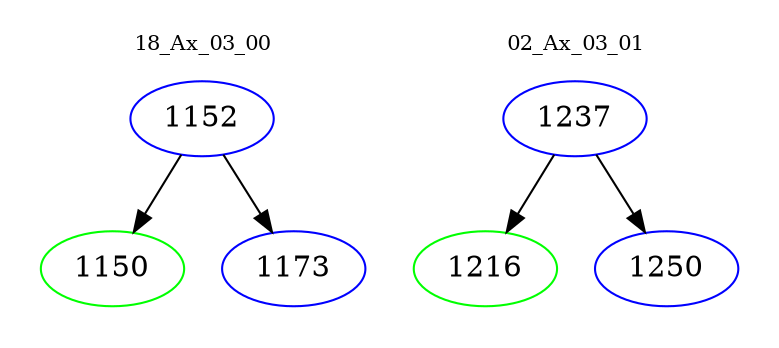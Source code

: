 digraph{
subgraph cluster_0 {
color = white
label = "18_Ax_03_00";
fontsize=10;
T0_1152 [label="1152", color="blue"]
T0_1152 -> T0_1150 [color="black"]
T0_1150 [label="1150", color="green"]
T0_1152 -> T0_1173 [color="black"]
T0_1173 [label="1173", color="blue"]
}
subgraph cluster_1 {
color = white
label = "02_Ax_03_01";
fontsize=10;
T1_1237 [label="1237", color="blue"]
T1_1237 -> T1_1216 [color="black"]
T1_1216 [label="1216", color="green"]
T1_1237 -> T1_1250 [color="black"]
T1_1250 [label="1250", color="blue"]
}
}
